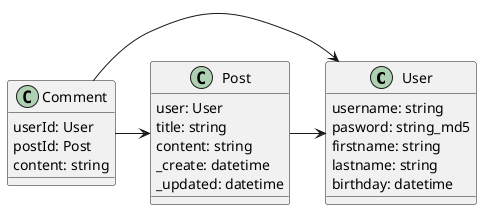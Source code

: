@startuml Models
class User {
    username: string
    pasword: string_md5
    firstname: string
    lastname: string
    birthday: datetime
}

class Post {
    user: User
    title: string
    content: string
    _create: datetime
    _updated: datetime
}

class Comment {
    userId: User
    postId: Post
    content: string
}

Post -> User
Comment -> User
Comment -> Post

@enduml
